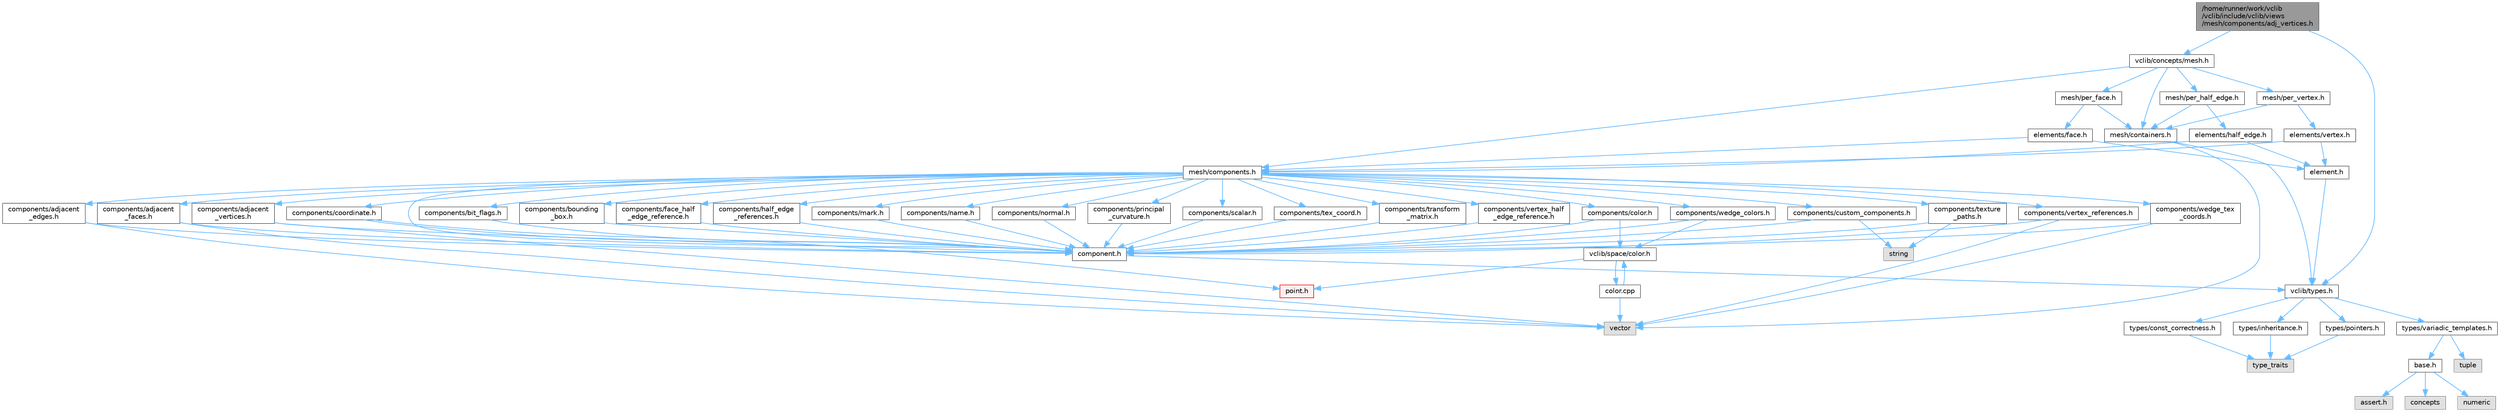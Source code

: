 digraph "/home/runner/work/vclib/vclib/include/vclib/views/mesh/components/adj_vertices.h"
{
 // LATEX_PDF_SIZE
  bgcolor="transparent";
  edge [fontname=Helvetica,fontsize=10,labelfontname=Helvetica,labelfontsize=10];
  node [fontname=Helvetica,fontsize=10,shape=box,height=0.2,width=0.4];
  Node1 [label="/home/runner/work/vclib\l/vclib/include/vclib/views\l/mesh/components/adj_vertices.h",height=0.2,width=0.4,color="gray40", fillcolor="grey60", style="filled", fontcolor="black",tooltip=" "];
  Node1 -> Node2 [color="steelblue1",style="solid"];
  Node2 [label="vclib/concepts/mesh.h",height=0.2,width=0.4,color="grey40", fillcolor="white", style="filled",URL="$concepts_2mesh_8h.html",tooltip=" "];
  Node2 -> Node3 [color="steelblue1",style="solid"];
  Node3 [label="mesh/components.h",height=0.2,width=0.4,color="grey40", fillcolor="white", style="filled",URL="$concepts_2mesh_2components_8h.html",tooltip=" "];
  Node3 -> Node4 [color="steelblue1",style="solid"];
  Node4 [label="components/adjacent\l_edges.h",height=0.2,width=0.4,color="grey40", fillcolor="white", style="filled",URL="$concepts_2mesh_2components_2adjacent__edges_8h.html",tooltip=" "];
  Node4 -> Node5 [color="steelblue1",style="solid"];
  Node5 [label="vector",height=0.2,width=0.4,color="grey60", fillcolor="#E0E0E0", style="filled",tooltip=" "];
  Node4 -> Node6 [color="steelblue1",style="solid"];
  Node6 [label="component.h",height=0.2,width=0.4,color="grey40", fillcolor="white", style="filled",URL="$component_8h.html",tooltip=" "];
  Node6 -> Node7 [color="steelblue1",style="solid"];
  Node7 [label="vclib/types.h",height=0.2,width=0.4,color="grey40", fillcolor="white", style="filled",URL="$types_8h.html",tooltip=" "];
  Node7 -> Node8 [color="steelblue1",style="solid"];
  Node8 [label="types/const_correctness.h",height=0.2,width=0.4,color="grey40", fillcolor="white", style="filled",URL="$types_2const__correctness_8h.html",tooltip=" "];
  Node8 -> Node9 [color="steelblue1",style="solid"];
  Node9 [label="type_traits",height=0.2,width=0.4,color="grey60", fillcolor="#E0E0E0", style="filled",tooltip=" "];
  Node7 -> Node10 [color="steelblue1",style="solid"];
  Node10 [label="types/inheritance.h",height=0.2,width=0.4,color="grey40", fillcolor="white", style="filled",URL="$inheritance_8h.html",tooltip=" "];
  Node10 -> Node9 [color="steelblue1",style="solid"];
  Node7 -> Node11 [color="steelblue1",style="solid"];
  Node11 [label="types/pointers.h",height=0.2,width=0.4,color="grey40", fillcolor="white", style="filled",URL="$types_2pointers_8h.html",tooltip=" "];
  Node11 -> Node9 [color="steelblue1",style="solid"];
  Node7 -> Node12 [color="steelblue1",style="solid"];
  Node12 [label="types/variadic_templates.h",height=0.2,width=0.4,color="grey40", fillcolor="white", style="filled",URL="$variadic__templates_8h.html",tooltip=" "];
  Node12 -> Node13 [color="steelblue1",style="solid"];
  Node13 [label="base.h",height=0.2,width=0.4,color="grey40", fillcolor="white", style="filled",URL="$types_2base_8h.html",tooltip=" "];
  Node13 -> Node14 [color="steelblue1",style="solid"];
  Node14 [label="assert.h",height=0.2,width=0.4,color="grey60", fillcolor="#E0E0E0", style="filled",tooltip=" "];
  Node13 -> Node15 [color="steelblue1",style="solid"];
  Node15 [label="concepts",height=0.2,width=0.4,color="grey60", fillcolor="#E0E0E0", style="filled",tooltip=" "];
  Node13 -> Node16 [color="steelblue1",style="solid"];
  Node16 [label="numeric",height=0.2,width=0.4,color="grey60", fillcolor="#E0E0E0", style="filled",tooltip=" "];
  Node12 -> Node17 [color="steelblue1",style="solid"];
  Node17 [label="tuple",height=0.2,width=0.4,color="grey60", fillcolor="#E0E0E0", style="filled",tooltip=" "];
  Node3 -> Node18 [color="steelblue1",style="solid"];
  Node18 [label="components/adjacent\l_faces.h",height=0.2,width=0.4,color="grey40", fillcolor="white", style="filled",URL="$concepts_2mesh_2components_2adjacent__faces_8h.html",tooltip=" "];
  Node18 -> Node5 [color="steelblue1",style="solid"];
  Node18 -> Node6 [color="steelblue1",style="solid"];
  Node3 -> Node19 [color="steelblue1",style="solid"];
  Node19 [label="components/adjacent\l_vertices.h",height=0.2,width=0.4,color="grey40", fillcolor="white", style="filled",URL="$concepts_2mesh_2components_2adjacent__vertices_8h.html",tooltip=" "];
  Node19 -> Node5 [color="steelblue1",style="solid"];
  Node19 -> Node6 [color="steelblue1",style="solid"];
  Node3 -> Node20 [color="steelblue1",style="solid"];
  Node20 [label="components/bit_flags.h",height=0.2,width=0.4,color="grey40", fillcolor="white", style="filled",URL="$concepts_2mesh_2components_2bit__flags_8h.html",tooltip=" "];
  Node20 -> Node6 [color="steelblue1",style="solid"];
  Node3 -> Node21 [color="steelblue1",style="solid"];
  Node21 [label="components/bounding\l_box.h",height=0.2,width=0.4,color="grey40", fillcolor="white", style="filled",URL="$concepts_2mesh_2components_2bounding__box_8h.html",tooltip=" "];
  Node21 -> Node6 [color="steelblue1",style="solid"];
  Node3 -> Node22 [color="steelblue1",style="solid"];
  Node22 [label="components/color.h",height=0.2,width=0.4,color="grey40", fillcolor="white", style="filled",URL="$concepts_2mesh_2components_2color_8h.html",tooltip=" "];
  Node22 -> Node23 [color="steelblue1",style="solid"];
  Node23 [label="vclib/space/color.h",height=0.2,width=0.4,color="grey40", fillcolor="white", style="filled",URL="$space_2color_8h.html",tooltip=" "];
  Node23 -> Node24 [color="steelblue1",style="solid"];
  Node24 [label="point.h",height=0.2,width=0.4,color="red", fillcolor="#FFF0F0", style="filled",URL="$space_2point_8h.html",tooltip=" "];
  Node23 -> Node37 [color="steelblue1",style="solid"];
  Node37 [label="color.cpp",height=0.2,width=0.4,color="grey40", fillcolor="white", style="filled",URL="$space_2color_8cpp.html",tooltip=" "];
  Node37 -> Node23 [color="steelblue1",style="solid"];
  Node37 -> Node5 [color="steelblue1",style="solid"];
  Node22 -> Node6 [color="steelblue1",style="solid"];
  Node3 -> Node6 [color="steelblue1",style="solid"];
  Node3 -> Node38 [color="steelblue1",style="solid"];
  Node38 [label="components/coordinate.h",height=0.2,width=0.4,color="grey40", fillcolor="white", style="filled",URL="$concepts_2mesh_2components_2coordinate_8h.html",tooltip=" "];
  Node38 -> Node6 [color="steelblue1",style="solid"];
  Node38 -> Node24 [color="steelblue1",style="solid"];
  Node3 -> Node39 [color="steelblue1",style="solid"];
  Node39 [label="components/custom_components.h",height=0.2,width=0.4,color="grey40", fillcolor="white", style="filled",URL="$concepts_2mesh_2components_2custom__components_8h.html",tooltip=" "];
  Node39 -> Node6 [color="steelblue1",style="solid"];
  Node39 -> Node40 [color="steelblue1",style="solid"];
  Node40 [label="string",height=0.2,width=0.4,color="grey60", fillcolor="#E0E0E0", style="filled",tooltip=" "];
  Node3 -> Node41 [color="steelblue1",style="solid"];
  Node41 [label="components/face_half\l_edge_reference.h",height=0.2,width=0.4,color="grey40", fillcolor="white", style="filled",URL="$concepts_2mesh_2components_2face__half__edge__reference_8h.html",tooltip=" "];
  Node41 -> Node6 [color="steelblue1",style="solid"];
  Node3 -> Node42 [color="steelblue1",style="solid"];
  Node42 [label="components/half_edge\l_references.h",height=0.2,width=0.4,color="grey40", fillcolor="white", style="filled",URL="$concepts_2mesh_2components_2half__edge__references_8h.html",tooltip=" "];
  Node42 -> Node6 [color="steelblue1",style="solid"];
  Node3 -> Node43 [color="steelblue1",style="solid"];
  Node43 [label="components/mark.h",height=0.2,width=0.4,color="grey40", fillcolor="white", style="filled",URL="$concepts_2mesh_2components_2mark_8h.html",tooltip=" "];
  Node43 -> Node6 [color="steelblue1",style="solid"];
  Node3 -> Node44 [color="steelblue1",style="solid"];
  Node44 [label="components/name.h",height=0.2,width=0.4,color="grey40", fillcolor="white", style="filled",URL="$concepts_2mesh_2components_2name_8h.html",tooltip=" "];
  Node44 -> Node6 [color="steelblue1",style="solid"];
  Node3 -> Node45 [color="steelblue1",style="solid"];
  Node45 [label="components/normal.h",height=0.2,width=0.4,color="grey40", fillcolor="white", style="filled",URL="$concepts_2mesh_2components_2normal_8h.html",tooltip=" "];
  Node45 -> Node6 [color="steelblue1",style="solid"];
  Node3 -> Node46 [color="steelblue1",style="solid"];
  Node46 [label="components/principal\l_curvature.h",height=0.2,width=0.4,color="grey40", fillcolor="white", style="filled",URL="$concepts_2mesh_2components_2principal__curvature_8h.html",tooltip=" "];
  Node46 -> Node6 [color="steelblue1",style="solid"];
  Node3 -> Node47 [color="steelblue1",style="solid"];
  Node47 [label="components/scalar.h",height=0.2,width=0.4,color="grey40", fillcolor="white", style="filled",URL="$concepts_2mesh_2components_2scalar_8h.html",tooltip=" "];
  Node47 -> Node6 [color="steelblue1",style="solid"];
  Node3 -> Node48 [color="steelblue1",style="solid"];
  Node48 [label="components/tex_coord.h",height=0.2,width=0.4,color="grey40", fillcolor="white", style="filled",URL="$concepts_2mesh_2components_2tex__coord_8h.html",tooltip=" "];
  Node48 -> Node6 [color="steelblue1",style="solid"];
  Node3 -> Node49 [color="steelblue1",style="solid"];
  Node49 [label="components/texture\l_paths.h",height=0.2,width=0.4,color="grey40", fillcolor="white", style="filled",URL="$concepts_2mesh_2components_2texture__paths_8h.html",tooltip=" "];
  Node49 -> Node6 [color="steelblue1",style="solid"];
  Node49 -> Node40 [color="steelblue1",style="solid"];
  Node3 -> Node50 [color="steelblue1",style="solid"];
  Node50 [label="components/transform\l_matrix.h",height=0.2,width=0.4,color="grey40", fillcolor="white", style="filled",URL="$concepts_2mesh_2components_2transform__matrix_8h.html",tooltip=" "];
  Node50 -> Node6 [color="steelblue1",style="solid"];
  Node3 -> Node51 [color="steelblue1",style="solid"];
  Node51 [label="components/vertex_half\l_edge_reference.h",height=0.2,width=0.4,color="grey40", fillcolor="white", style="filled",URL="$concepts_2mesh_2components_2vertex__half__edge__reference_8h.html",tooltip=" "];
  Node51 -> Node6 [color="steelblue1",style="solid"];
  Node3 -> Node52 [color="steelblue1",style="solid"];
  Node52 [label="components/vertex_references.h",height=0.2,width=0.4,color="grey40", fillcolor="white", style="filled",URL="$concepts_2mesh_2components_2vertex__references_8h.html",tooltip=" "];
  Node52 -> Node6 [color="steelblue1",style="solid"];
  Node52 -> Node5 [color="steelblue1",style="solid"];
  Node3 -> Node53 [color="steelblue1",style="solid"];
  Node53 [label="components/wedge_colors.h",height=0.2,width=0.4,color="grey40", fillcolor="white", style="filled",URL="$concepts_2mesh_2components_2wedge__colors_8h.html",tooltip=" "];
  Node53 -> Node6 [color="steelblue1",style="solid"];
  Node53 -> Node23 [color="steelblue1",style="solid"];
  Node3 -> Node54 [color="steelblue1",style="solid"];
  Node54 [label="components/wedge_tex\l_coords.h",height=0.2,width=0.4,color="grey40", fillcolor="white", style="filled",URL="$concepts_2mesh_2components_2wedge__tex__coords_8h.html",tooltip=" "];
  Node54 -> Node5 [color="steelblue1",style="solid"];
  Node54 -> Node6 [color="steelblue1",style="solid"];
  Node2 -> Node55 [color="steelblue1",style="solid"];
  Node55 [label="mesh/containers.h",height=0.2,width=0.4,color="grey40", fillcolor="white", style="filled",URL="$concepts_2mesh_2containers_8h.html",tooltip=" "];
  Node55 -> Node5 [color="steelblue1",style="solid"];
  Node55 -> Node7 [color="steelblue1",style="solid"];
  Node2 -> Node56 [color="steelblue1",style="solid"];
  Node56 [label="mesh/per_face.h",height=0.2,width=0.4,color="grey40", fillcolor="white", style="filled",URL="$per__face_8h.html",tooltip=" "];
  Node56 -> Node55 [color="steelblue1",style="solid"];
  Node56 -> Node57 [color="steelblue1",style="solid"];
  Node57 [label="elements/face.h",height=0.2,width=0.4,color="grey40", fillcolor="white", style="filled",URL="$concepts_2mesh_2elements_2face_8h.html",tooltip=" "];
  Node57 -> Node3 [color="steelblue1",style="solid"];
  Node57 -> Node58 [color="steelblue1",style="solid"];
  Node58 [label="element.h",height=0.2,width=0.4,color="grey40", fillcolor="white", style="filled",URL="$concepts_2mesh_2elements_2element_8h.html",tooltip=" "];
  Node58 -> Node7 [color="steelblue1",style="solid"];
  Node2 -> Node59 [color="steelblue1",style="solid"];
  Node59 [label="mesh/per_half_edge.h",height=0.2,width=0.4,color="grey40", fillcolor="white", style="filled",URL="$per__half__edge_8h.html",tooltip=" "];
  Node59 -> Node55 [color="steelblue1",style="solid"];
  Node59 -> Node60 [color="steelblue1",style="solid"];
  Node60 [label="elements/half_edge.h",height=0.2,width=0.4,color="grey40", fillcolor="white", style="filled",URL="$concepts_2mesh_2elements_2half__edge_8h.html",tooltip=" "];
  Node60 -> Node3 [color="steelblue1",style="solid"];
  Node60 -> Node58 [color="steelblue1",style="solid"];
  Node2 -> Node61 [color="steelblue1",style="solid"];
  Node61 [label="mesh/per_vertex.h",height=0.2,width=0.4,color="grey40", fillcolor="white", style="filled",URL="$per__vertex_8h.html",tooltip=" "];
  Node61 -> Node55 [color="steelblue1",style="solid"];
  Node61 -> Node62 [color="steelblue1",style="solid"];
  Node62 [label="elements/vertex.h",height=0.2,width=0.4,color="grey40", fillcolor="white", style="filled",URL="$concepts_2mesh_2elements_2vertex_8h.html",tooltip=" "];
  Node62 -> Node3 [color="steelblue1",style="solid"];
  Node62 -> Node58 [color="steelblue1",style="solid"];
  Node1 -> Node7 [color="steelblue1",style="solid"];
}
